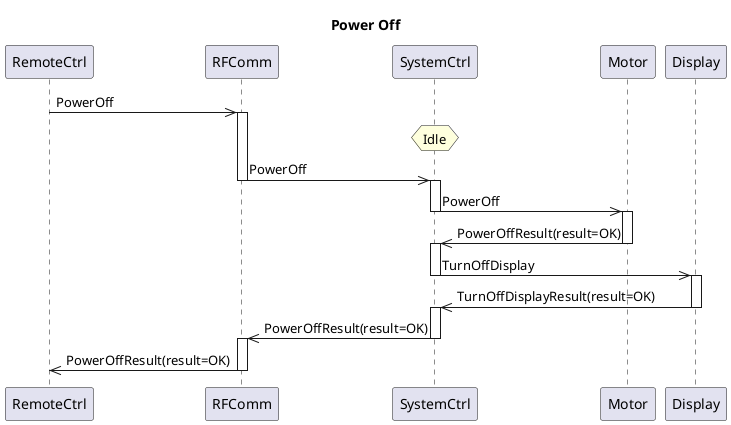 @startuml power_off

title Power Off

RemoteCtrl->>RFComm: PowerOff
activate RFComm
hnote over SystemCtrl: Idle

RFComm->>SystemCtrl: PowerOff
deactivate RFComm
activate SystemCtrl

SystemCtrl->>Motor: PowerOff
deactivate SystemCtrl
activate Motor

Motor->>SystemCtrl:PowerOffResult(result=OK)
deactivate Motor

activate SystemCtrl
SystemCtrl->>Display:TurnOffDisplay
deactivate SystemCtrl

activate Display
Display->>SystemCtrl:TurnOffDisplayResult(result=OK)
deactivate Display
activate SystemCtrl
SystemCtrl->>RFComm:PowerOffResult(result=OK)
deactivate SystemCtrl
activate RFComm
RFComm->>RemoteCtrl:PowerOffResult(result=OK)
deactivate RFComm

@enduml
